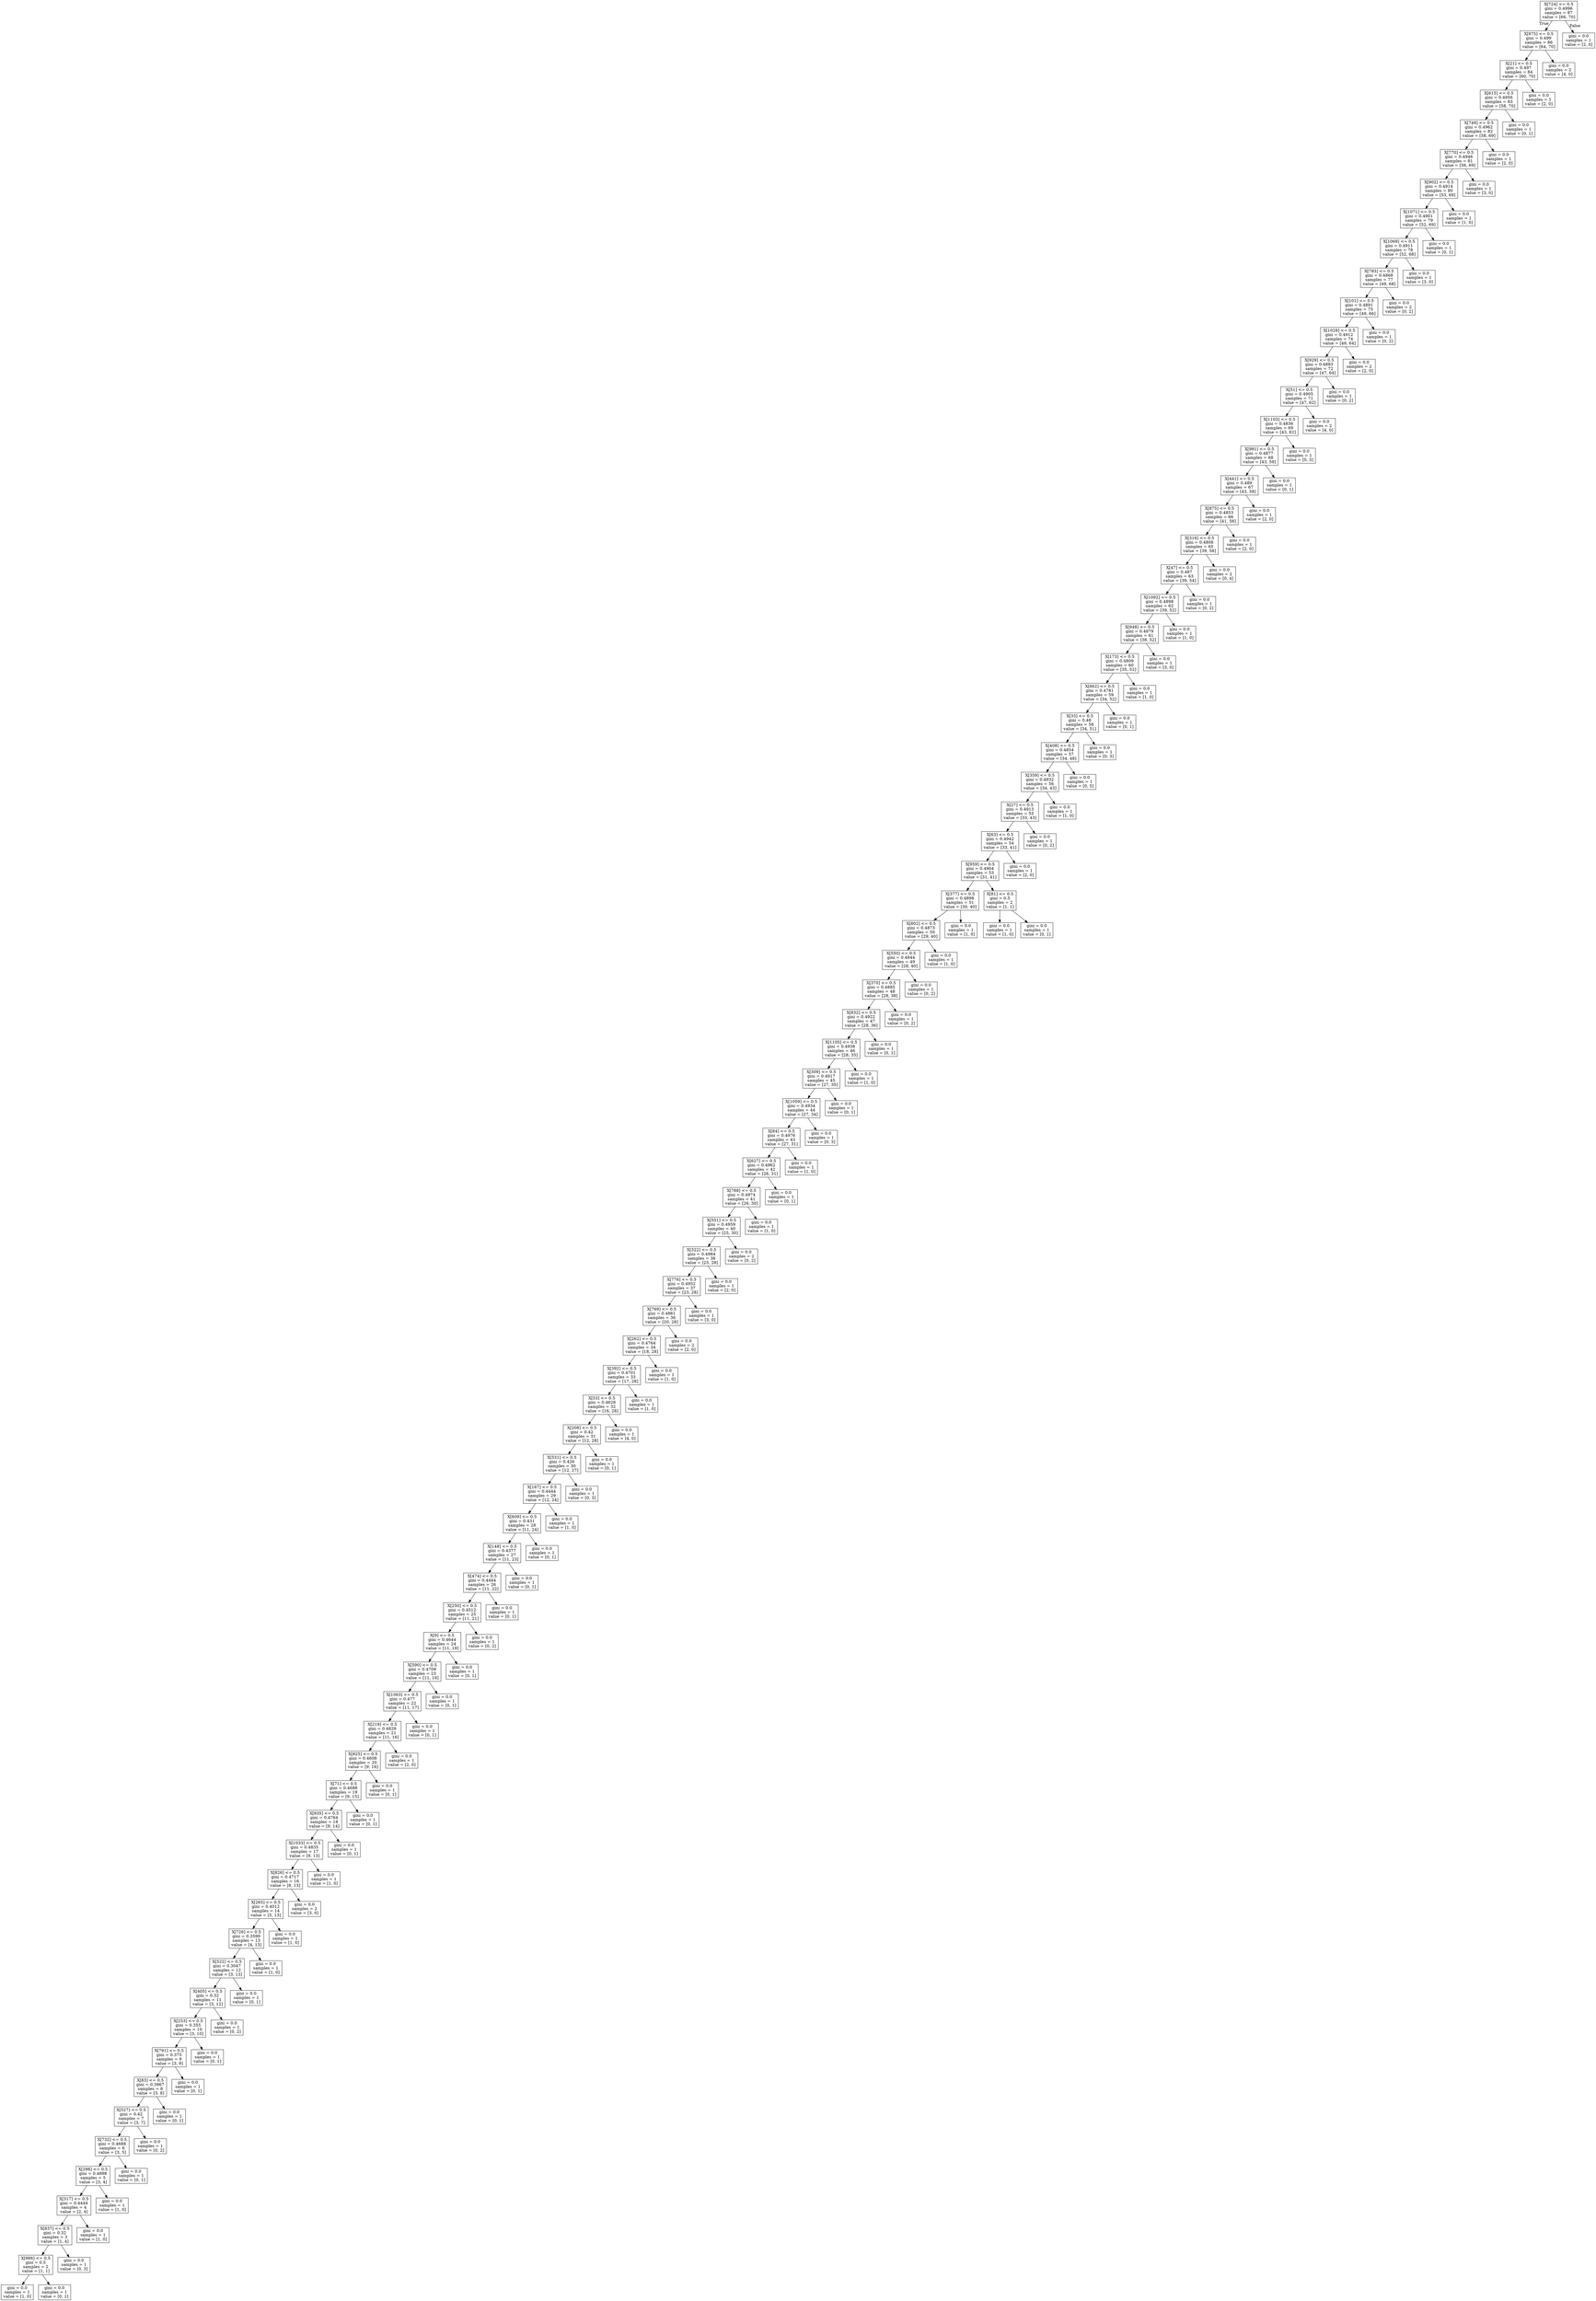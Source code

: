 digraph Tree {
node [shape=box] ;
0 [label="X[724] <= 0.5\ngini = 0.4996\nsamples = 87\nvalue = [66, 70]"] ;
1 [label="X[975] <= 0.5\ngini = 0.499\nsamples = 86\nvalue = [64, 70]"] ;
0 -> 1 [labeldistance=2.5, labelangle=45, headlabel="True"] ;
2 [label="X[21] <= 0.5\ngini = 0.497\nsamples = 84\nvalue = [60, 70]"] ;
1 -> 2 ;
3 [label="X[615] <= 0.5\ngini = 0.4956\nsamples = 83\nvalue = [58, 70]"] ;
2 -> 3 ;
4 [label="X[749] <= 0.5\ngini = 0.4962\nsamples = 82\nvalue = [58, 69]"] ;
3 -> 4 ;
5 [label="X[770] <= 0.5\ngini = 0.4946\nsamples = 81\nvalue = [56, 69]"] ;
4 -> 5 ;
6 [label="X[902] <= 0.5\ngini = 0.4914\nsamples = 80\nvalue = [53, 69]"] ;
5 -> 6 ;
7 [label="X[1071] <= 0.5\ngini = 0.4901\nsamples = 79\nvalue = [52, 69]"] ;
6 -> 7 ;
8 [label="X[1069] <= 0.5\ngini = 0.4911\nsamples = 78\nvalue = [52, 68]"] ;
7 -> 8 ;
9 [label="X[783] <= 0.5\ngini = 0.4868\nsamples = 77\nvalue = [49, 68]"] ;
8 -> 9 ;
10 [label="X[101] <= 0.5\ngini = 0.4891\nsamples = 75\nvalue = [49, 66]"] ;
9 -> 10 ;
11 [label="X[1028] <= 0.5\ngini = 0.4912\nsamples = 74\nvalue = [49, 64]"] ;
10 -> 11 ;
12 [label="X[929] <= 0.5\ngini = 0.4883\nsamples = 72\nvalue = [47, 64]"] ;
11 -> 12 ;
13 [label="X[51] <= 0.5\ngini = 0.4905\nsamples = 71\nvalue = [47, 62]"] ;
12 -> 13 ;
14 [label="X[1103] <= 0.5\ngini = 0.4836\nsamples = 69\nvalue = [43, 62]"] ;
13 -> 14 ;
15 [label="X[991] <= 0.5\ngini = 0.4877\nsamples = 68\nvalue = [43, 59]"] ;
14 -> 15 ;
16 [label="X[441] <= 0.5\ngini = 0.489\nsamples = 67\nvalue = [43, 58]"] ;
15 -> 16 ;
17 [label="X[875] <= 0.5\ngini = 0.4853\nsamples = 66\nvalue = [41, 58]"] ;
16 -> 17 ;
18 [label="X[316] <= 0.5\ngini = 0.4808\nsamples = 65\nvalue = [39, 58]"] ;
17 -> 18 ;
19 [label="X[47] <= 0.5\ngini = 0.487\nsamples = 63\nvalue = [39, 54]"] ;
18 -> 19 ;
20 [label="X[1092] <= 0.5\ngini = 0.4898\nsamples = 62\nvalue = [39, 52]"] ;
19 -> 20 ;
21 [label="X[948] <= 0.5\ngini = 0.4879\nsamples = 61\nvalue = [38, 52]"] ;
20 -> 21 ;
22 [label="X[173] <= 0.5\ngini = 0.4809\nsamples = 60\nvalue = [35, 52]"] ;
21 -> 22 ;
23 [label="X[662] <= 0.5\ngini = 0.4781\nsamples = 59\nvalue = [34, 52]"] ;
22 -> 23 ;
24 [label="X[33] <= 0.5\ngini = 0.48\nsamples = 58\nvalue = [34, 51]"] ;
23 -> 24 ;
25 [label="X[408] <= 0.5\ngini = 0.4854\nsamples = 57\nvalue = [34, 48]"] ;
24 -> 25 ;
26 [label="X[359] <= 0.5\ngini = 0.4932\nsamples = 56\nvalue = [34, 43]"] ;
25 -> 26 ;
27 [label="X[27] <= 0.5\ngini = 0.4913\nsamples = 55\nvalue = [33, 43]"] ;
26 -> 27 ;
28 [label="X[63] <= 0.5\ngini = 0.4942\nsamples = 54\nvalue = [33, 41]"] ;
27 -> 28 ;
29 [label="X[959] <= 0.5\ngini = 0.4904\nsamples = 53\nvalue = [31, 41]"] ;
28 -> 29 ;
30 [label="X[377] <= 0.5\ngini = 0.4898\nsamples = 51\nvalue = [30, 40]"] ;
29 -> 30 ;
31 [label="X[802] <= 0.5\ngini = 0.4873\nsamples = 50\nvalue = [29, 40]"] ;
30 -> 31 ;
32 [label="X[550] <= 0.5\ngini = 0.4844\nsamples = 49\nvalue = [28, 40]"] ;
31 -> 32 ;
33 [label="X[370] <= 0.5\ngini = 0.4885\nsamples = 48\nvalue = [28, 38]"] ;
32 -> 33 ;
34 [label="X[832] <= 0.5\ngini = 0.4922\nsamples = 47\nvalue = [28, 36]"] ;
33 -> 34 ;
35 [label="X[1105] <= 0.5\ngini = 0.4938\nsamples = 46\nvalue = [28, 35]"] ;
34 -> 35 ;
36 [label="X[309] <= 0.5\ngini = 0.4917\nsamples = 45\nvalue = [27, 35]"] ;
35 -> 36 ;
37 [label="X[1059] <= 0.5\ngini = 0.4934\nsamples = 44\nvalue = [27, 34]"] ;
36 -> 37 ;
38 [label="X[84] <= 0.5\ngini = 0.4976\nsamples = 43\nvalue = [27, 31]"] ;
37 -> 38 ;
39 [label="X[627] <= 0.5\ngini = 0.4962\nsamples = 42\nvalue = [26, 31]"] ;
38 -> 39 ;
40 [label="X[788] <= 0.5\ngini = 0.4974\nsamples = 41\nvalue = [26, 30]"] ;
39 -> 40 ;
41 [label="X[551] <= 0.5\ngini = 0.4959\nsamples = 40\nvalue = [25, 30]"] ;
40 -> 41 ;
42 [label="X[322] <= 0.5\ngini = 0.4984\nsamples = 38\nvalue = [25, 28]"] ;
41 -> 42 ;
43 [label="X[776] <= 0.5\ngini = 0.4952\nsamples = 37\nvalue = [23, 28]"] ;
42 -> 43 ;
44 [label="X[769] <= 0.5\ngini = 0.4861\nsamples = 36\nvalue = [20, 28]"] ;
43 -> 44 ;
45 [label="X[262] <= 0.5\ngini = 0.4764\nsamples = 34\nvalue = [18, 28]"] ;
44 -> 45 ;
46 [label="X[392] <= 0.5\ngini = 0.4701\nsamples = 33\nvalue = [17, 28]"] ;
45 -> 46 ;
47 [label="X[53] <= 0.5\ngini = 0.4628\nsamples = 32\nvalue = [16, 28]"] ;
46 -> 47 ;
48 [label="X[208] <= 0.5\ngini = 0.42\nsamples = 31\nvalue = [12, 28]"] ;
47 -> 48 ;
49 [label="X[531] <= 0.5\ngini = 0.426\nsamples = 30\nvalue = [12, 27]"] ;
48 -> 49 ;
50 [label="X[167] <= 0.5\ngini = 0.4444\nsamples = 29\nvalue = [12, 24]"] ;
49 -> 50 ;
51 [label="X[609] <= 0.5\ngini = 0.431\nsamples = 28\nvalue = [11, 24]"] ;
50 -> 51 ;
52 [label="X[148] <= 0.5\ngini = 0.4377\nsamples = 27\nvalue = [11, 23]"] ;
51 -> 52 ;
53 [label="X[474] <= 0.5\ngini = 0.4444\nsamples = 26\nvalue = [11, 22]"] ;
52 -> 53 ;
54 [label="X[250] <= 0.5\ngini = 0.4512\nsamples = 25\nvalue = [11, 21]"] ;
53 -> 54 ;
55 [label="X[9] <= 0.5\ngini = 0.4644\nsamples = 24\nvalue = [11, 19]"] ;
54 -> 55 ;
56 [label="X[590] <= 0.5\ngini = 0.4709\nsamples = 23\nvalue = [11, 18]"] ;
55 -> 56 ;
57 [label="X[1063] <= 0.5\ngini = 0.477\nsamples = 22\nvalue = [11, 17]"] ;
56 -> 57 ;
58 [label="X[219] <= 0.5\ngini = 0.4829\nsamples = 21\nvalue = [11, 16]"] ;
57 -> 58 ;
59 [label="X[825] <= 0.5\ngini = 0.4608\nsamples = 20\nvalue = [9, 16]"] ;
58 -> 59 ;
60 [label="X[71] <= 0.5\ngini = 0.4688\nsamples = 19\nvalue = [9, 15]"] ;
59 -> 60 ;
61 [label="X[935] <= 0.5\ngini = 0.4764\nsamples = 18\nvalue = [9, 14]"] ;
60 -> 61 ;
62 [label="X[1033] <= 0.5\ngini = 0.4835\nsamples = 17\nvalue = [9, 13]"] ;
61 -> 62 ;
63 [label="X[826] <= 0.5\ngini = 0.4717\nsamples = 16\nvalue = [8, 13]"] ;
62 -> 63 ;
64 [label="X[265] <= 0.5\ngini = 0.4012\nsamples = 14\nvalue = [5, 13]"] ;
63 -> 64 ;
65 [label="X[726] <= 0.5\ngini = 0.3599\nsamples = 13\nvalue = [4, 13]"] ;
64 -> 65 ;
66 [label="X[522] <= 0.5\ngini = 0.3047\nsamples = 12\nvalue = [3, 13]"] ;
65 -> 66 ;
67 [label="X[405] <= 0.5\ngini = 0.32\nsamples = 11\nvalue = [3, 12]"] ;
66 -> 67 ;
68 [label="X[253] <= 0.5\ngini = 0.355\nsamples = 10\nvalue = [3, 10]"] ;
67 -> 68 ;
69 [label="X[791] <= 0.5\ngini = 0.375\nsamples = 9\nvalue = [3, 9]"] ;
68 -> 69 ;
70 [label="X[83] <= 0.5\ngini = 0.3967\nsamples = 8\nvalue = [3, 8]"] ;
69 -> 70 ;
71 [label="X[527] <= 0.5\ngini = 0.42\nsamples = 7\nvalue = [3, 7]"] ;
70 -> 71 ;
72 [label="X[732] <= 0.5\ngini = 0.4688\nsamples = 6\nvalue = [3, 5]"] ;
71 -> 72 ;
73 [label="X[298] <= 0.5\ngini = 0.4898\nsamples = 5\nvalue = [3, 4]"] ;
72 -> 73 ;
74 [label="X[317] <= 0.5\ngini = 0.4444\nsamples = 4\nvalue = [2, 4]"] ;
73 -> 74 ;
75 [label="X[837] <= 0.5\ngini = 0.32\nsamples = 3\nvalue = [1, 4]"] ;
74 -> 75 ;
76 [label="X[986] <= 0.5\ngini = 0.5\nsamples = 2\nvalue = [1, 1]"] ;
75 -> 76 ;
77 [label="gini = 0.0\nsamples = 1\nvalue = [1, 0]"] ;
76 -> 77 ;
78 [label="gini = 0.0\nsamples = 1\nvalue = [0, 1]"] ;
76 -> 78 ;
79 [label="gini = 0.0\nsamples = 1\nvalue = [0, 3]"] ;
75 -> 79 ;
80 [label="gini = 0.0\nsamples = 1\nvalue = [1, 0]"] ;
74 -> 80 ;
81 [label="gini = 0.0\nsamples = 1\nvalue = [1, 0]"] ;
73 -> 81 ;
82 [label="gini = 0.0\nsamples = 1\nvalue = [0, 1]"] ;
72 -> 82 ;
83 [label="gini = 0.0\nsamples = 1\nvalue = [0, 2]"] ;
71 -> 83 ;
84 [label="gini = 0.0\nsamples = 1\nvalue = [0, 1]"] ;
70 -> 84 ;
85 [label="gini = 0.0\nsamples = 1\nvalue = [0, 1]"] ;
69 -> 85 ;
86 [label="gini = 0.0\nsamples = 1\nvalue = [0, 1]"] ;
68 -> 86 ;
87 [label="gini = 0.0\nsamples = 1\nvalue = [0, 2]"] ;
67 -> 87 ;
88 [label="gini = 0.0\nsamples = 1\nvalue = [0, 1]"] ;
66 -> 88 ;
89 [label="gini = 0.0\nsamples = 1\nvalue = [1, 0]"] ;
65 -> 89 ;
90 [label="gini = 0.0\nsamples = 1\nvalue = [1, 0]"] ;
64 -> 90 ;
91 [label="gini = 0.0\nsamples = 2\nvalue = [3, 0]"] ;
63 -> 91 ;
92 [label="gini = 0.0\nsamples = 1\nvalue = [1, 0]"] ;
62 -> 92 ;
93 [label="gini = 0.0\nsamples = 1\nvalue = [0, 1]"] ;
61 -> 93 ;
94 [label="gini = 0.0\nsamples = 1\nvalue = [0, 1]"] ;
60 -> 94 ;
95 [label="gini = 0.0\nsamples = 1\nvalue = [0, 1]"] ;
59 -> 95 ;
96 [label="gini = 0.0\nsamples = 1\nvalue = [2, 0]"] ;
58 -> 96 ;
97 [label="gini = 0.0\nsamples = 1\nvalue = [0, 1]"] ;
57 -> 97 ;
98 [label="gini = 0.0\nsamples = 1\nvalue = [0, 1]"] ;
56 -> 98 ;
99 [label="gini = 0.0\nsamples = 1\nvalue = [0, 1]"] ;
55 -> 99 ;
100 [label="gini = 0.0\nsamples = 1\nvalue = [0, 2]"] ;
54 -> 100 ;
101 [label="gini = 0.0\nsamples = 1\nvalue = [0, 1]"] ;
53 -> 101 ;
102 [label="gini = 0.0\nsamples = 1\nvalue = [0, 1]"] ;
52 -> 102 ;
103 [label="gini = 0.0\nsamples = 1\nvalue = [0, 1]"] ;
51 -> 103 ;
104 [label="gini = 0.0\nsamples = 1\nvalue = [1, 0]"] ;
50 -> 104 ;
105 [label="gini = 0.0\nsamples = 1\nvalue = [0, 3]"] ;
49 -> 105 ;
106 [label="gini = 0.0\nsamples = 1\nvalue = [0, 1]"] ;
48 -> 106 ;
107 [label="gini = 0.0\nsamples = 1\nvalue = [4, 0]"] ;
47 -> 107 ;
108 [label="gini = 0.0\nsamples = 1\nvalue = [1, 0]"] ;
46 -> 108 ;
109 [label="gini = 0.0\nsamples = 1\nvalue = [1, 0]"] ;
45 -> 109 ;
110 [label="gini = 0.0\nsamples = 2\nvalue = [2, 0]"] ;
44 -> 110 ;
111 [label="gini = 0.0\nsamples = 1\nvalue = [3, 0]"] ;
43 -> 111 ;
112 [label="gini = 0.0\nsamples = 1\nvalue = [2, 0]"] ;
42 -> 112 ;
113 [label="gini = 0.0\nsamples = 2\nvalue = [0, 2]"] ;
41 -> 113 ;
114 [label="gini = 0.0\nsamples = 1\nvalue = [1, 0]"] ;
40 -> 114 ;
115 [label="gini = 0.0\nsamples = 1\nvalue = [0, 1]"] ;
39 -> 115 ;
116 [label="gini = 0.0\nsamples = 1\nvalue = [1, 0]"] ;
38 -> 116 ;
117 [label="gini = 0.0\nsamples = 1\nvalue = [0, 3]"] ;
37 -> 117 ;
118 [label="gini = 0.0\nsamples = 1\nvalue = [0, 1]"] ;
36 -> 118 ;
119 [label="gini = 0.0\nsamples = 1\nvalue = [1, 0]"] ;
35 -> 119 ;
120 [label="gini = 0.0\nsamples = 1\nvalue = [0, 1]"] ;
34 -> 120 ;
121 [label="gini = 0.0\nsamples = 1\nvalue = [0, 2]"] ;
33 -> 121 ;
122 [label="gini = 0.0\nsamples = 1\nvalue = [0, 2]"] ;
32 -> 122 ;
123 [label="gini = 0.0\nsamples = 1\nvalue = [1, 0]"] ;
31 -> 123 ;
124 [label="gini = 0.0\nsamples = 1\nvalue = [1, 0]"] ;
30 -> 124 ;
125 [label="X[81] <= 0.5\ngini = 0.5\nsamples = 2\nvalue = [1, 1]"] ;
29 -> 125 ;
126 [label="gini = 0.0\nsamples = 1\nvalue = [1, 0]"] ;
125 -> 126 ;
127 [label="gini = 0.0\nsamples = 1\nvalue = [0, 1]"] ;
125 -> 127 ;
128 [label="gini = 0.0\nsamples = 1\nvalue = [2, 0]"] ;
28 -> 128 ;
129 [label="gini = 0.0\nsamples = 1\nvalue = [0, 2]"] ;
27 -> 129 ;
130 [label="gini = 0.0\nsamples = 1\nvalue = [1, 0]"] ;
26 -> 130 ;
131 [label="gini = 0.0\nsamples = 1\nvalue = [0, 5]"] ;
25 -> 131 ;
132 [label="gini = 0.0\nsamples = 1\nvalue = [0, 3]"] ;
24 -> 132 ;
133 [label="gini = 0.0\nsamples = 1\nvalue = [0, 1]"] ;
23 -> 133 ;
134 [label="gini = 0.0\nsamples = 1\nvalue = [1, 0]"] ;
22 -> 134 ;
135 [label="gini = 0.0\nsamples = 1\nvalue = [3, 0]"] ;
21 -> 135 ;
136 [label="gini = 0.0\nsamples = 1\nvalue = [1, 0]"] ;
20 -> 136 ;
137 [label="gini = 0.0\nsamples = 1\nvalue = [0, 2]"] ;
19 -> 137 ;
138 [label="gini = 0.0\nsamples = 2\nvalue = [0, 4]"] ;
18 -> 138 ;
139 [label="gini = 0.0\nsamples = 1\nvalue = [2, 0]"] ;
17 -> 139 ;
140 [label="gini = 0.0\nsamples = 1\nvalue = [2, 0]"] ;
16 -> 140 ;
141 [label="gini = 0.0\nsamples = 1\nvalue = [0, 1]"] ;
15 -> 141 ;
142 [label="gini = 0.0\nsamples = 1\nvalue = [0, 3]"] ;
14 -> 142 ;
143 [label="gini = 0.0\nsamples = 2\nvalue = [4, 0]"] ;
13 -> 143 ;
144 [label="gini = 0.0\nsamples = 1\nvalue = [0, 2]"] ;
12 -> 144 ;
145 [label="gini = 0.0\nsamples = 2\nvalue = [2, 0]"] ;
11 -> 145 ;
146 [label="gini = 0.0\nsamples = 1\nvalue = [0, 2]"] ;
10 -> 146 ;
147 [label="gini = 0.0\nsamples = 2\nvalue = [0, 2]"] ;
9 -> 147 ;
148 [label="gini = 0.0\nsamples = 1\nvalue = [3, 0]"] ;
8 -> 148 ;
149 [label="gini = 0.0\nsamples = 1\nvalue = [0, 1]"] ;
7 -> 149 ;
150 [label="gini = 0.0\nsamples = 1\nvalue = [1, 0]"] ;
6 -> 150 ;
151 [label="gini = 0.0\nsamples = 1\nvalue = [3, 0]"] ;
5 -> 151 ;
152 [label="gini = 0.0\nsamples = 1\nvalue = [2, 0]"] ;
4 -> 152 ;
153 [label="gini = 0.0\nsamples = 1\nvalue = [0, 1]"] ;
3 -> 153 ;
154 [label="gini = 0.0\nsamples = 1\nvalue = [2, 0]"] ;
2 -> 154 ;
155 [label="gini = 0.0\nsamples = 2\nvalue = [4, 0]"] ;
1 -> 155 ;
156 [label="gini = 0.0\nsamples = 1\nvalue = [2, 0]"] ;
0 -> 156 [labeldistance=2.5, labelangle=-45, headlabel="False"] ;
}
